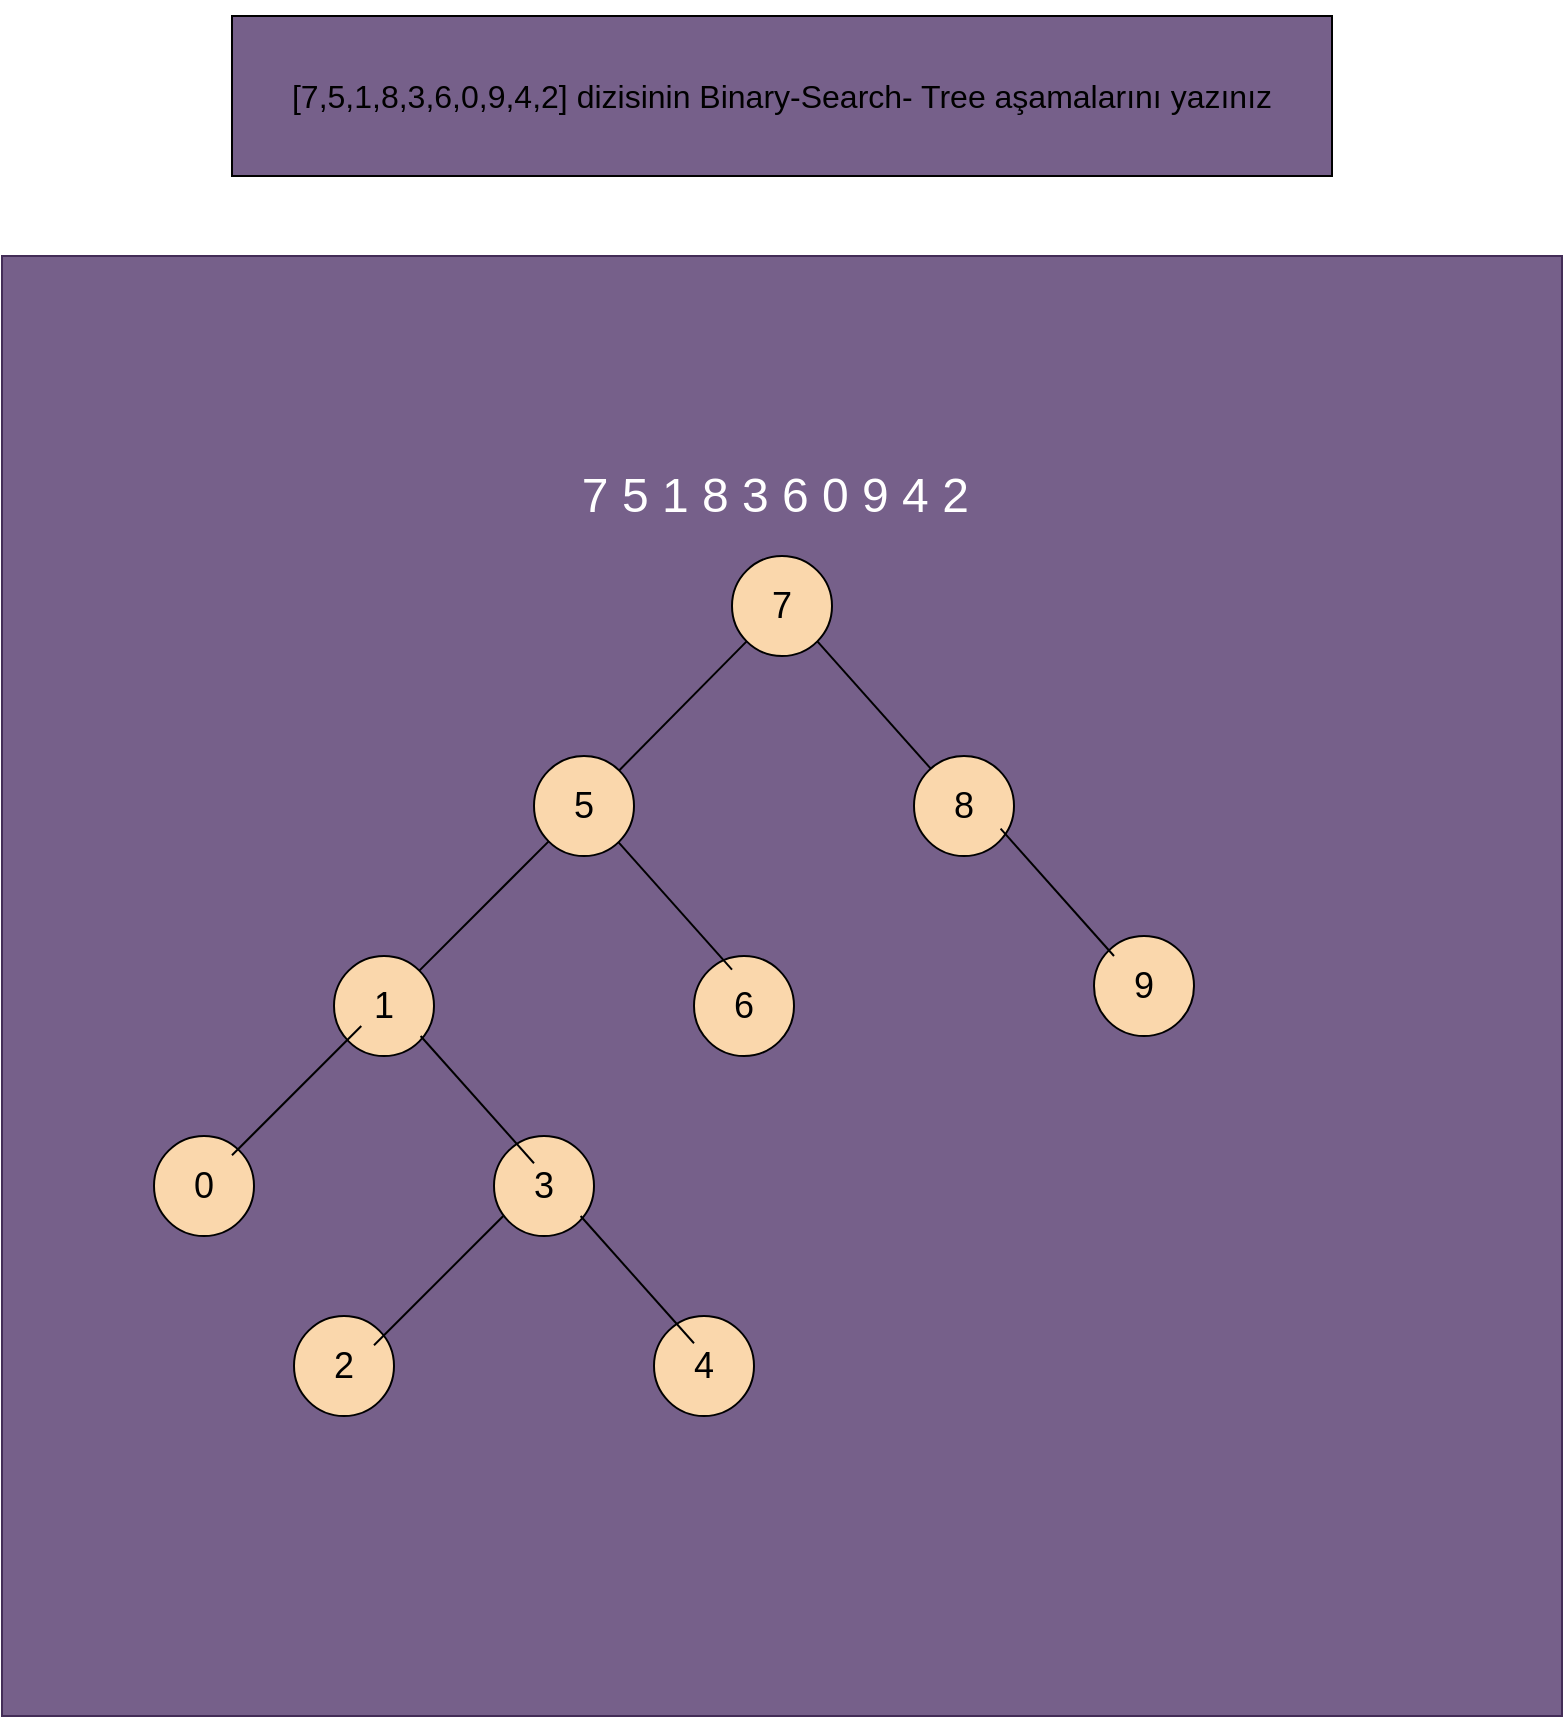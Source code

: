 <mxfile>
    <diagram id="nLyE6nvUJ9_JDb8Aycyh" name="Page-1">
        <mxGraphModel dx="1204" dy="713" grid="1" gridSize="10" guides="1" tooltips="1" connect="1" arrows="1" fold="1" page="1" pageScale="1" pageWidth="827" pageHeight="1169" math="0" shadow="0">
            <root>
                <mxCell id="0"/>
                <mxCell id="1" parent="0"/>
                <mxCell id="57" value="" style="edgeStyle=none;html=1;fontSize=18;fontColor=#FFFFFF;" parent="1" edge="1">
                    <mxGeometry relative="1" as="geometry">
                        <mxPoint x="570" y="280" as="sourcePoint"/>
                        <mxPoint x="570" y="280" as="targetPoint"/>
                    </mxGeometry>
                </mxCell>
                <mxCell id="200" style="edgeStyle=none;html=1;startArrow=none;" edge="1" parent="1" source="202">
                    <mxGeometry relative="1" as="geometry">
                        <mxPoint x="400" y="110" as="targetPoint"/>
                    </mxGeometry>
                </mxCell>
                <mxCell id="199" value="&lt;font style=&quot;font-size: 24px&quot;&gt;7 5 1 8 3 6 0 9 4 2&amp;nbsp;&lt;br&gt;&lt;/font&gt;&lt;br&gt;&lt;br&gt;&lt;br&gt;&lt;br&gt;&lt;br&gt;&lt;br&gt;&lt;br&gt;&lt;br&gt;&lt;br&gt;&lt;br&gt;&lt;br&gt;&lt;br&gt;&lt;br&gt;&lt;br&gt;&lt;br&gt;&lt;br&gt;&lt;br&gt;&lt;br&gt;&lt;br&gt;&lt;br&gt;&lt;br&gt;&lt;br&gt;&lt;br&gt;&lt;br&gt;&lt;br&gt;&lt;br&gt;&lt;br&gt;&lt;br&gt;&lt;br&gt;&lt;br&gt;&lt;br&gt;&lt;br&gt;&lt;br&gt;&lt;br&gt;" style="rounded=0;whiteSpace=wrap;html=1;fillColor=#76608a;fontColor=#ffffff;strokeColor=#432D57;" vertex="1" parent="1">
                    <mxGeometry x="24" y="200" width="780" height="730" as="geometry"/>
                </mxCell>
                <mxCell id="202" value="&lt;font color=&quot;#000000&quot; size=&quot;3&quot;&gt;[7,5,1,8,3,6,0,9,4,2] dizisinin Binary-Search- Tree aşamalarını yazınız&lt;/font&gt;" style="rounded=0;whiteSpace=wrap;html=1;fillColor=#76608a;fontColor=#ffffff;strokeColor=#000000;" vertex="1" parent="1">
                    <mxGeometry x="139" y="80" width="550" height="80" as="geometry"/>
                </mxCell>
                <mxCell id="204" value="&lt;font color=&quot;#000000&quot;&gt;7&lt;/font&gt;" style="ellipse;whiteSpace=wrap;html=1;aspect=fixed;fontSize=18;strokeColor=#000000;fillColor=#fad7ac;" vertex="1" parent="1">
                    <mxGeometry x="389" y="350" width="50" height="50" as="geometry"/>
                </mxCell>
                <mxCell id="205" value="" style="endArrow=none;html=1;fontSize=24;fontColor=#000000;entryX=0;entryY=1;entryDx=0;entryDy=0;" edge="1" parent="1" source="206" target="204">
                    <mxGeometry width="50" height="50" relative="1" as="geometry">
                        <mxPoint x="339" y="450" as="sourcePoint"/>
                        <mxPoint x="389" y="400" as="targetPoint"/>
                    </mxGeometry>
                </mxCell>
                <mxCell id="206" value="&lt;font color=&quot;#000000&quot;&gt;5&lt;/font&gt;" style="ellipse;whiteSpace=wrap;html=1;aspect=fixed;fontSize=18;strokeColor=#000000;fillColor=#fad7ac;" vertex="1" parent="1">
                    <mxGeometry x="290" y="450" width="50" height="50" as="geometry"/>
                </mxCell>
                <mxCell id="207" value="&lt;font color=&quot;#000000&quot;&gt;1&lt;/font&gt;" style="ellipse;whiteSpace=wrap;html=1;aspect=fixed;fontSize=18;strokeColor=#000000;fillColor=#fad7ac;" vertex="1" parent="1">
                    <mxGeometry x="190" y="550" width="50" height="50" as="geometry"/>
                </mxCell>
                <mxCell id="208" value="" style="endArrow=none;html=1;fontSize=24;fontColor=#000000;entryX=0;entryY=1;entryDx=0;entryDy=0;" edge="1" parent="1" source="207" target="206">
                    <mxGeometry width="50" height="50" relative="1" as="geometry">
                        <mxPoint x="240" y="550" as="sourcePoint"/>
                        <mxPoint x="290" y="500" as="targetPoint"/>
                    </mxGeometry>
                </mxCell>
                <mxCell id="209" value="&lt;font color=&quot;#000000&quot;&gt;8&lt;/font&gt;" style="ellipse;whiteSpace=wrap;html=1;aspect=fixed;fontSize=18;strokeColor=#000000;fillColor=#fad7ac;" vertex="1" parent="1">
                    <mxGeometry x="480" y="450" width="50" height="50" as="geometry"/>
                </mxCell>
                <mxCell id="210" value="" style="endArrow=none;html=1;fontSize=24;fontColor=#000000;entryX=1;entryY=1;entryDx=0;entryDy=0;" edge="1" parent="1" source="209" target="204">
                    <mxGeometry width="50" height="50" relative="1" as="geometry">
                        <mxPoint x="439" y="460" as="sourcePoint"/>
                        <mxPoint x="489" y="410" as="targetPoint"/>
                    </mxGeometry>
                </mxCell>
                <mxCell id="211" value="&lt;font color=&quot;#000000&quot;&gt;6&lt;/font&gt;" style="ellipse;whiteSpace=wrap;html=1;aspect=fixed;fontSize=18;strokeColor=#000000;fillColor=#fad7ac;" vertex="1" parent="1">
                    <mxGeometry x="370" y="550" width="50" height="50" as="geometry"/>
                </mxCell>
                <mxCell id="212" value="" style="endArrow=none;html=1;fontSize=24;fontColor=#000000;entryX=1;entryY=1;entryDx=0;entryDy=0;" edge="1" parent="1">
                    <mxGeometry width="50" height="50" relative="1" as="geometry">
                        <mxPoint x="388.997" y="556.827" as="sourcePoint"/>
                        <mxPoint x="332.298" y="493.178" as="targetPoint"/>
                    </mxGeometry>
                </mxCell>
                <mxCell id="213" value="&lt;font color=&quot;#000000&quot;&gt;2&lt;/font&gt;" style="ellipse;whiteSpace=wrap;html=1;aspect=fixed;fontSize=18;strokeColor=#000000;fillColor=#fad7ac;" vertex="1" parent="1">
                    <mxGeometry x="170" y="730" width="50" height="50" as="geometry"/>
                </mxCell>
                <mxCell id="214" value="&lt;font color=&quot;#000000&quot;&gt;3&lt;/font&gt;" style="ellipse;whiteSpace=wrap;html=1;aspect=fixed;fontSize=18;strokeColor=#000000;fillColor=#fad7ac;" vertex="1" parent="1">
                    <mxGeometry x="270" y="640" width="50" height="50" as="geometry"/>
                </mxCell>
                <mxCell id="215" value="" style="endArrow=none;html=1;fontSize=24;fontColor=#000000;entryX=1;entryY=1;entryDx=0;entryDy=0;" edge="1" parent="1">
                    <mxGeometry width="50" height="50" relative="1" as="geometry">
                        <mxPoint x="289.997" y="653.647" as="sourcePoint"/>
                        <mxPoint x="233.298" y="589.998" as="targetPoint"/>
                    </mxGeometry>
                </mxCell>
                <mxCell id="216" value="&lt;font color=&quot;#000000&quot;&gt;0&lt;/font&gt;" style="ellipse;whiteSpace=wrap;html=1;aspect=fixed;fontSize=18;strokeColor=#000000;fillColor=#fad7ac;" vertex="1" parent="1">
                    <mxGeometry x="100" y="640" width="50" height="50" as="geometry"/>
                </mxCell>
                <mxCell id="217" value="" style="endArrow=none;html=1;fontSize=24;fontColor=#000000;entryX=0;entryY=1;entryDx=0;entryDy=0;" edge="1" parent="1">
                    <mxGeometry width="50" height="50" relative="1" as="geometry">
                        <mxPoint x="138.998" y="649.642" as="sourcePoint"/>
                        <mxPoint x="203.642" y="584.998" as="targetPoint"/>
                    </mxGeometry>
                </mxCell>
                <mxCell id="218" value="&lt;font color=&quot;#000000&quot;&gt;9&lt;/font&gt;" style="ellipse;whiteSpace=wrap;html=1;aspect=fixed;fontSize=18;strokeColor=#000000;fillColor=#fad7ac;" vertex="1" parent="1">
                    <mxGeometry x="570" y="540" width="50" height="50" as="geometry"/>
                </mxCell>
                <mxCell id="219" value="" style="endArrow=none;html=1;fontSize=24;fontColor=#000000;entryX=1;entryY=1;entryDx=0;entryDy=0;" edge="1" parent="1">
                    <mxGeometry width="50" height="50" relative="1" as="geometry">
                        <mxPoint x="579.997" y="549.997" as="sourcePoint"/>
                        <mxPoint x="523.298" y="486.348" as="targetPoint"/>
                    </mxGeometry>
                </mxCell>
                <mxCell id="220" value="&lt;font color=&quot;#000000&quot;&gt;4&lt;/font&gt;" style="ellipse;whiteSpace=wrap;html=1;aspect=fixed;fontSize=18;strokeColor=#000000;fillColor=#fad7ac;" vertex="1" parent="1">
                    <mxGeometry x="350" y="730" width="50" height="50" as="geometry"/>
                </mxCell>
                <mxCell id="221" value="" style="endArrow=none;html=1;fontSize=24;fontColor=#000000;entryX=1;entryY=1;entryDx=0;entryDy=0;" edge="1" parent="1">
                    <mxGeometry width="50" height="50" relative="1" as="geometry">
                        <mxPoint x="369.997" y="743.647" as="sourcePoint"/>
                        <mxPoint x="313.298" y="679.998" as="targetPoint"/>
                    </mxGeometry>
                </mxCell>
                <mxCell id="222" value="" style="endArrow=none;html=1;fontSize=24;fontColor=#000000;entryX=0;entryY=1;entryDx=0;entryDy=0;" edge="1" parent="1">
                    <mxGeometry width="50" height="50" relative="1" as="geometry">
                        <mxPoint x="209.998" y="744.642" as="sourcePoint"/>
                        <mxPoint x="274.642" y="679.998" as="targetPoint"/>
                    </mxGeometry>
                </mxCell>
            </root>
        </mxGraphModel>
    </diagram>
</mxfile>